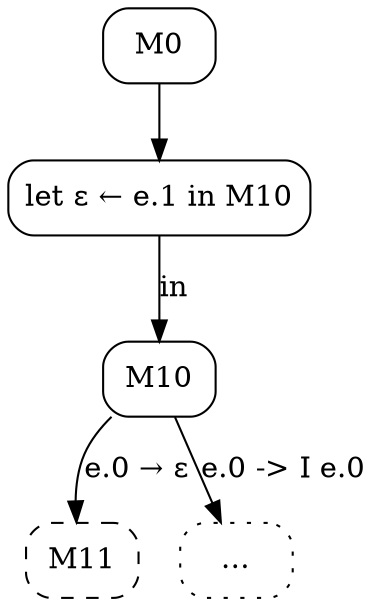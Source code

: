 digraph {
  node [shape=box, style=rounded];

  M0;
  M1 [label="let ε ← e.1 in M10"];
  M0 -> M1;
  M10;
  M1 -> M10 [label="in"];
  M11 [style="rounded,dashed"];
  M10 -> M11 [label="e.0 → ε"];
  M12 [label="…", style="rounded,dotted"];
  M10 -> M12 [label="e.0 -> I e.0"];
}
